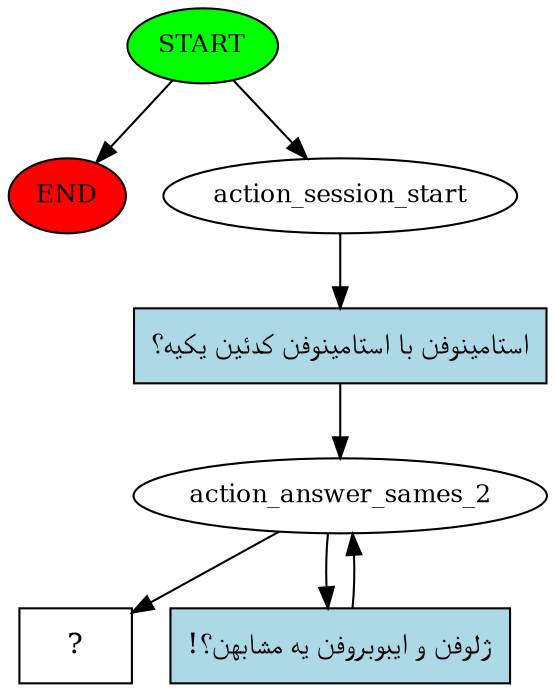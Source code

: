 digraph  {
0 [class="start active", fillcolor=green, fontsize=12, label=START, style=filled];
"-1" [class=end, fillcolor=red, fontsize=12, label=END, style=filled];
1 [class=active, fontsize=12, label=action_session_start];
2 [class=active, fontsize=12, label=action_answer_sames_2];
4 [class="intent dashed active", label="  ?  ", shape=rect];
5 [class="intent active", fillcolor=lightblue, label="استامینوفن با استامینوفن کدئین یکیه؟", shape=rect, style=filled];
6 [class="intent active", fillcolor=lightblue, label="ژلوفن و ایبوبروفن یه مشابهن؟!", shape=rect, style=filled];
0 -> "-1"  [class="", key=NONE, label=""];
0 -> 1  [class=active, key=NONE, label=""];
1 -> 5  [class=active, key=0];
2 -> 4  [class=active, key=NONE, label=""];
2 -> 6  [class=active, key=0];
5 -> 2  [class=active, key=0];
6 -> 2  [class=active, key=0];
}
